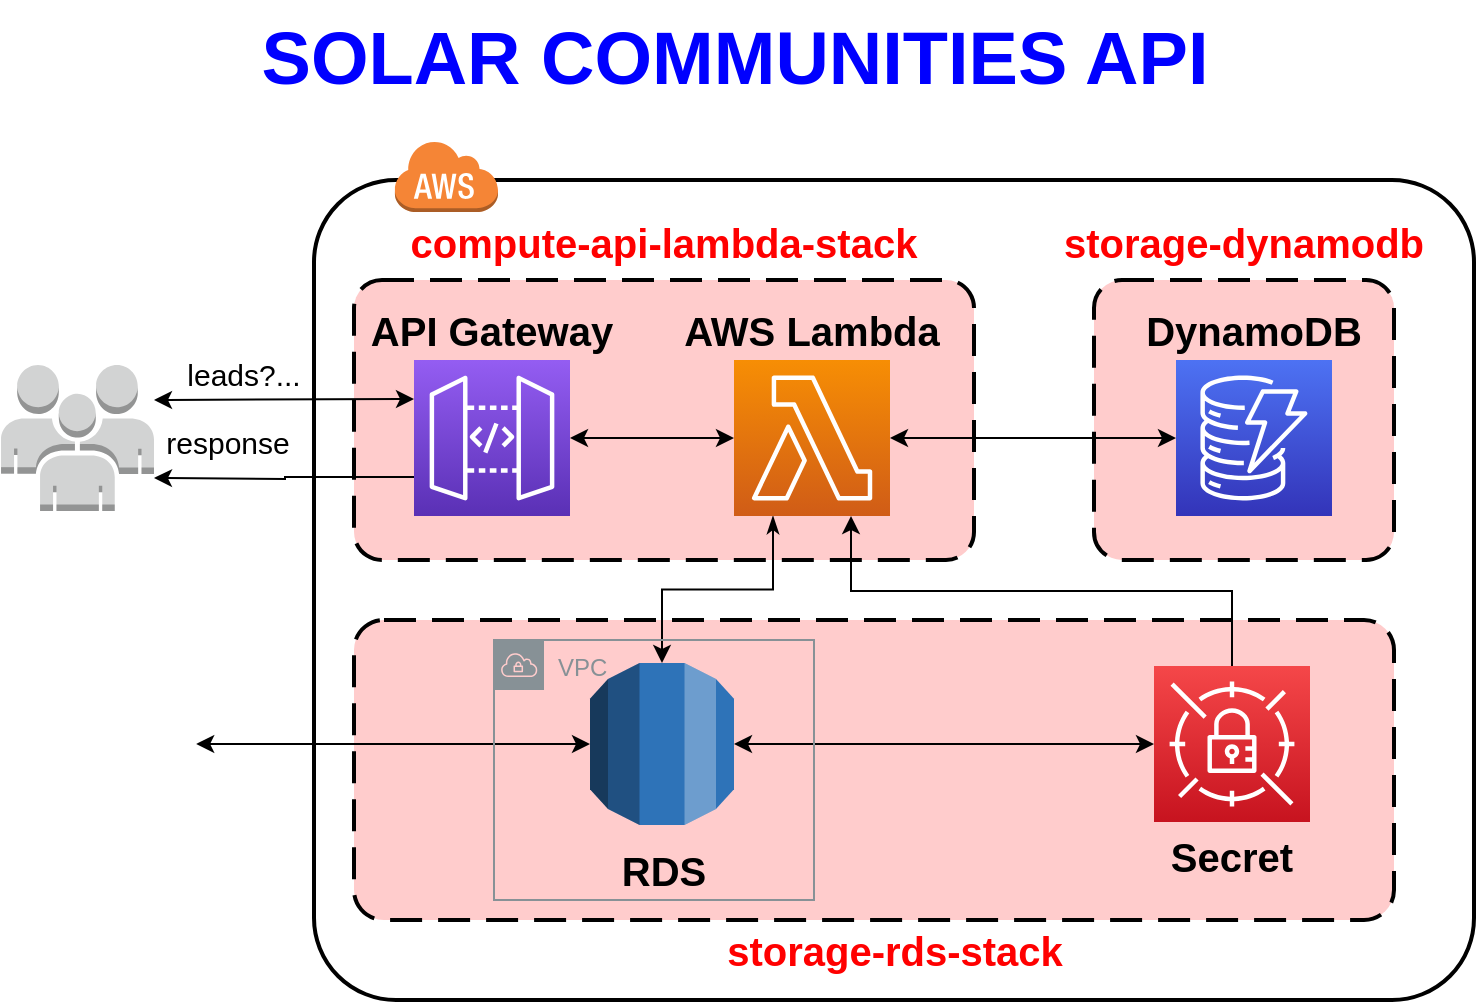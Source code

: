 <mxfile version="20.3.0" type="device"><diagram id="H-b6z1kPTGAqEft5Mhqe" name="Page-1"><mxGraphModel dx="1387" dy="749" grid="1" gridSize="10" guides="1" tooltips="1" connect="1" arrows="1" fold="1" page="1" pageScale="1" pageWidth="850" pageHeight="1100" math="0" shadow="0"><root><mxCell id="0"/><mxCell id="1" parent="0"/><mxCell id="eU7E1rESusIbkJLUtY2G-7" value="" style="rounded=1;arcSize=10;dashed=0;fillColor=none;gradientColor=none;strokeWidth=2;fontSize=20;" parent="1" vertex="1"><mxGeometry x="180" y="130" width="580" height="410" as="geometry"/></mxCell><mxCell id="wqZvjCk0dB0xXpR4bHtf-1" value="" style="rounded=1;arcSize=10;dashed=1;strokeColor=#000000;fillColor=#FFCCCC;dashPattern=8 4;strokeWidth=2;fontSize=20;" vertex="1" parent="1"><mxGeometry x="200" y="350" width="520" height="150" as="geometry"/></mxCell><mxCell id="cOcG9bvPg-t7SqtTGiYW-3" value="" style="rounded=1;arcSize=10;dashed=1;strokeColor=#000000;fillColor=#FFCCCC;dashPattern=8 4;strokeWidth=2;fontSize=20;" parent="1" vertex="1"><mxGeometry x="570" y="180" width="150" height="140" as="geometry"/></mxCell><mxCell id="eU7E1rESusIbkJLUtY2G-9" value="" style="rounded=1;arcSize=10;dashed=1;strokeColor=#000000;fillColor=#FFCCCC;dashPattern=8 4;strokeWidth=2;fontSize=20;" parent="1" vertex="1"><mxGeometry x="200" y="180" width="310" height="140" as="geometry"/></mxCell><mxCell id="eU7E1rESusIbkJLUtY2G-13" style="edgeStyle=orthogonalEdgeStyle;rounded=0;orthogonalLoop=1;jettySize=auto;html=1;exitX=1;exitY=0.5;exitDx=0;exitDy=0;exitPerimeter=0;entryX=0;entryY=0.5;entryDx=0;entryDy=0;entryPerimeter=0;fontSize=20;fontColor=#FF0000;startArrow=classic;startFill=1;" parent="1" source="eU7E1rESusIbkJLUtY2G-1" target="eU7E1rESusIbkJLUtY2G-2" edge="1"><mxGeometry relative="1" as="geometry"/></mxCell><mxCell id="eU7E1rESusIbkJLUtY2G-17" style="edgeStyle=orthogonalEdgeStyle;rounded=0;orthogonalLoop=1;jettySize=auto;html=1;exitX=0;exitY=0.75;exitDx=0;exitDy=0;exitPerimeter=0;fontSize=20;fontColor=#FF0000;startArrow=none;startFill=0;endArrow=classic;endFill=1;" parent="1" source="eU7E1rESusIbkJLUtY2G-1" edge="1"><mxGeometry relative="1" as="geometry"><mxPoint x="100" y="279" as="targetPoint"/></mxGeometry></mxCell><mxCell id="eU7E1rESusIbkJLUtY2G-1" value="" style="sketch=0;points=[[0,0,0],[0.25,0,0],[0.5,0,0],[0.75,0,0],[1,0,0],[0,1,0],[0.25,1,0],[0.5,1,0],[0.75,1,0],[1,1,0],[0,0.25,0],[0,0.5,0],[0,0.75,0],[1,0.25,0],[1,0.5,0],[1,0.75,0]];outlineConnect=0;fontColor=#232F3E;gradientColor=#945DF2;gradientDirection=north;fillColor=#5A30B5;strokeColor=#ffffff;dashed=0;verticalLabelPosition=bottom;verticalAlign=top;align=center;html=1;fontSize=12;fontStyle=0;aspect=fixed;shape=mxgraph.aws4.resourceIcon;resIcon=mxgraph.aws4.api_gateway;" parent="1" vertex="1"><mxGeometry x="230" y="220" width="78" height="78" as="geometry"/></mxCell><mxCell id="eU7E1rESusIbkJLUtY2G-14" style="edgeStyle=orthogonalEdgeStyle;rounded=0;orthogonalLoop=1;jettySize=auto;html=1;entryX=0;entryY=0.5;entryDx=0;entryDy=0;entryPerimeter=0;fontSize=20;fontColor=#FF0000;startArrow=classic;startFill=1;" parent="1" source="eU7E1rESusIbkJLUtY2G-2" target="eU7E1rESusIbkJLUtY2G-3" edge="1"><mxGeometry relative="1" as="geometry"/></mxCell><mxCell id="wqZvjCk0dB0xXpR4bHtf-19" style="edgeStyle=orthogonalEdgeStyle;rounded=0;orthogonalLoop=1;jettySize=auto;html=1;exitX=0.25;exitY=1;exitDx=0;exitDy=0;exitPerimeter=0;entryX=0.5;entryY=0;entryDx=0;entryDy=0;entryPerimeter=0;startArrow=classicThin;startFill=1;endArrow=classic;endFill=1;" edge="1" parent="1" source="eU7E1rESusIbkJLUtY2G-2" target="wqZvjCk0dB0xXpR4bHtf-3"><mxGeometry relative="1" as="geometry"/></mxCell><mxCell id="wqZvjCk0dB0xXpR4bHtf-20" style="edgeStyle=orthogonalEdgeStyle;rounded=0;orthogonalLoop=1;jettySize=auto;html=1;exitX=0.75;exitY=1;exitDx=0;exitDy=0;exitPerimeter=0;entryX=0.5;entryY=0;entryDx=0;entryDy=0;entryPerimeter=0;startArrow=classic;startFill=1;endArrow=none;endFill=0;" edge="1" parent="1" source="eU7E1rESusIbkJLUtY2G-2" target="wqZvjCk0dB0xXpR4bHtf-5"><mxGeometry relative="1" as="geometry"/></mxCell><mxCell id="eU7E1rESusIbkJLUtY2G-2" value="" style="sketch=0;points=[[0,0,0],[0.25,0,0],[0.5,0,0],[0.75,0,0],[1,0,0],[0,1,0],[0.25,1,0],[0.5,1,0],[0.75,1,0],[1,1,0],[0,0.25,0],[0,0.5,0],[0,0.75,0],[1,0.25,0],[1,0.5,0],[1,0.75,0]];outlineConnect=0;fontColor=#232F3E;gradientColor=#F78E04;gradientDirection=north;fillColor=#D05C17;strokeColor=#ffffff;dashed=0;verticalLabelPosition=bottom;verticalAlign=top;align=center;html=1;fontSize=12;fontStyle=0;aspect=fixed;shape=mxgraph.aws4.resourceIcon;resIcon=mxgraph.aws4.lambda;" parent="1" vertex="1"><mxGeometry x="390" y="220" width="78" height="78" as="geometry"/></mxCell><mxCell id="eU7E1rESusIbkJLUtY2G-3" value="" style="sketch=0;points=[[0,0,0],[0.25,0,0],[0.5,0,0],[0.75,0,0],[1,0,0],[0,1,0],[0.25,1,0],[0.5,1,0],[0.75,1,0],[1,1,0],[0,0.25,0],[0,0.5,0],[0,0.75,0],[1,0.25,0],[1,0.5,0],[1,0.75,0]];outlineConnect=0;fontColor=#232F3E;gradientColor=#4D72F3;gradientDirection=north;fillColor=#3334B9;strokeColor=#ffffff;dashed=0;verticalLabelPosition=bottom;verticalAlign=top;align=center;html=1;fontSize=12;fontStyle=0;aspect=fixed;shape=mxgraph.aws4.resourceIcon;resIcon=mxgraph.aws4.dynamodb;" parent="1" vertex="1"><mxGeometry x="611" y="220" width="78" height="78" as="geometry"/></mxCell><mxCell id="eU7E1rESusIbkJLUtY2G-4" value="API Gateway" style="text;html=1;strokeColor=none;fillColor=none;align=center;verticalAlign=middle;whiteSpace=wrap;rounded=0;fontSize=20;fontStyle=1" parent="1" vertex="1"><mxGeometry x="199" y="190" width="140" height="30" as="geometry"/></mxCell><mxCell id="eU7E1rESusIbkJLUtY2G-5" value="AWS Lambda" style="text;html=1;strokeColor=none;fillColor=none;align=center;verticalAlign=middle;whiteSpace=wrap;rounded=0;fontSize=20;fontStyle=1" parent="1" vertex="1"><mxGeometry x="359" y="190" width="140" height="30" as="geometry"/></mxCell><mxCell id="eU7E1rESusIbkJLUtY2G-6" value="DynamoDB" style="text;html=1;strokeColor=none;fillColor=none;align=center;verticalAlign=middle;whiteSpace=wrap;rounded=0;fontSize=20;fontStyle=1" parent="1" vertex="1"><mxGeometry x="580" y="190" width="140" height="30" as="geometry"/></mxCell><mxCell id="eU7E1rESusIbkJLUtY2G-8" value="" style="dashed=0;html=1;shape=mxgraph.aws3.cloud;fillColor=#F58536;gradientColor=none;dashed=0;fontSize=20;" parent="1" vertex="1"><mxGeometry x="220" y="110" width="52" height="36" as="geometry"/></mxCell><mxCell id="eU7E1rESusIbkJLUtY2G-10" value="compute-api-lambda-stack" style="text;html=1;strokeColor=none;fillColor=none;align=center;verticalAlign=middle;whiteSpace=wrap;rounded=0;fontSize=20;fontStyle=1;fontColor=#FF0000;" parent="1" vertex="1"><mxGeometry x="207" y="146" width="296" height="30" as="geometry"/></mxCell><mxCell id="eU7E1rESusIbkJLUtY2G-12" value="" style="endArrow=classic;html=1;rounded=0;fontSize=20;fontColor=#FF0000;entryX=0;entryY=0.25;entryDx=0;entryDy=0;entryPerimeter=0;startArrow=classic;startFill=1;" parent="1" target="eU7E1rESusIbkJLUtY2G-1" edge="1"><mxGeometry width="50" height="50" relative="1" as="geometry"><mxPoint x="100" y="240" as="sourcePoint"/><mxPoint x="100" y="220" as="targetPoint"/></mxGeometry></mxCell><mxCell id="eU7E1rESusIbkJLUtY2G-19" value="" style="outlineConnect=0;dashed=0;verticalLabelPosition=bottom;verticalAlign=top;align=center;html=1;shape=mxgraph.aws3.users;fillColor=#D2D3D3;gradientColor=none;fontSize=20;fontColor=#FF0000;strokeColor=#000000;" parent="1" vertex="1"><mxGeometry x="23.52" y="222.5" width="76.48" height="73" as="geometry"/></mxCell><mxCell id="eU7E1rESusIbkJLUtY2G-20" value="&lt;font style=&quot;font-size: 15px;&quot; color=&quot;#000000&quot;&gt;leads?...&lt;/font&gt;" style="text;html=1;strokeColor=none;fillColor=none;align=center;verticalAlign=middle;whiteSpace=wrap;rounded=0;fontSize=20;fontColor=#FF0000;" parent="1" vertex="1"><mxGeometry x="100.0" y="210" width="90" height="30" as="geometry"/></mxCell><mxCell id="eU7E1rESusIbkJLUtY2G-21" value="&lt;font style=&quot;font-size: 15px;&quot; color=&quot;#000000&quot;&gt;response&lt;/font&gt;" style="text;html=1;strokeColor=none;fillColor=none;align=center;verticalAlign=middle;whiteSpace=wrap;rounded=0;fontSize=20;fontColor=#FF0000;" parent="1" vertex="1"><mxGeometry x="90" y="244" width="93.52" height="30" as="geometry"/></mxCell><mxCell id="cOcG9bvPg-t7SqtTGiYW-2" value="storage-dynamodb" style="text;html=1;strokeColor=none;fillColor=none;align=center;verticalAlign=middle;whiteSpace=wrap;rounded=0;fontSize=20;fontStyle=1;fontColor=#FF0000;" parent="1" vertex="1"><mxGeometry x="545" y="146" width="200" height="30" as="geometry"/></mxCell><mxCell id="5XmSXjzHhQwEVhZ22mk5-2" value="&lt;b&gt;SOLAR COMMUNITIES API&lt;/b&gt;" style="text;html=1;align=center;verticalAlign=middle;resizable=0;points=[];autosize=1;strokeColor=none;fillColor=none;fontSize=37;fontColor=#0000FF;" parent="1" vertex="1"><mxGeometry x="140" y="40" width="500" height="60" as="geometry"/></mxCell><mxCell id="wqZvjCk0dB0xXpR4bHtf-2" value="Secret" style="text;html=1;strokeColor=none;fillColor=none;align=center;verticalAlign=middle;whiteSpace=wrap;rounded=0;fontSize=20;fontStyle=1" vertex="1" parent="1"><mxGeometry x="604" y="452.5" width="70" height="30" as="geometry"/></mxCell><mxCell id="wqZvjCk0dB0xXpR4bHtf-3" value="" style="outlineConnect=0;dashed=0;verticalLabelPosition=bottom;verticalAlign=top;align=center;html=1;shape=mxgraph.aws3.rds;fillColor=#2E73B8;gradientColor=none;" vertex="1" parent="1"><mxGeometry x="318" y="371.5" width="72" height="81" as="geometry"/></mxCell><mxCell id="wqZvjCk0dB0xXpR4bHtf-21" style="edgeStyle=orthogonalEdgeStyle;rounded=0;orthogonalLoop=1;jettySize=auto;html=1;exitX=0;exitY=0.5;exitDx=0;exitDy=0;exitPerimeter=0;startArrow=classic;startFill=1;endArrow=classic;endFill=1;" edge="1" parent="1" source="wqZvjCk0dB0xXpR4bHtf-5" target="wqZvjCk0dB0xXpR4bHtf-3"><mxGeometry relative="1" as="geometry"/></mxCell><mxCell id="wqZvjCk0dB0xXpR4bHtf-5" value="" style="sketch=0;points=[[0,0,0],[0.25,0,0],[0.5,0,0],[0.75,0,0],[1,0,0],[0,1,0],[0.25,1,0],[0.5,1,0],[0.75,1,0],[1,1,0],[0,0.25,0],[0,0.5,0],[0,0.75,0],[1,0.25,0],[1,0.5,0],[1,0.75,0]];outlineConnect=0;fontColor=#232F3E;gradientColor=#F54749;gradientDirection=north;fillColor=#C7131F;strokeColor=#ffffff;dashed=0;verticalLabelPosition=bottom;verticalAlign=top;align=center;html=1;fontSize=12;fontStyle=0;aspect=fixed;shape=mxgraph.aws4.resourceIcon;resIcon=mxgraph.aws4.secrets_manager;" vertex="1" parent="1"><mxGeometry x="600" y="373" width="78" height="78" as="geometry"/></mxCell><mxCell id="wqZvjCk0dB0xXpR4bHtf-7" value="RDS" style="text;html=1;strokeColor=none;fillColor=none;align=center;verticalAlign=middle;whiteSpace=wrap;rounded=0;fontSize=20;fontStyle=1" vertex="1" parent="1"><mxGeometry x="320" y="460" width="70" height="30" as="geometry"/></mxCell><mxCell id="wqZvjCk0dB0xXpR4bHtf-8" value="storage-rds-stack" style="text;html=1;strokeColor=none;fillColor=none;align=center;verticalAlign=middle;whiteSpace=wrap;rounded=0;fontSize=20;fontStyle=1;fontColor=#FF0000;" vertex="1" parent="1"><mxGeometry x="377.5" y="500" width="185" height="30" as="geometry"/></mxCell><mxCell id="wqZvjCk0dB0xXpR4bHtf-22" style="edgeStyle=orthogonalEdgeStyle;rounded=0;orthogonalLoop=1;jettySize=auto;html=1;entryX=0;entryY=0.5;entryDx=0;entryDy=0;entryPerimeter=0;startArrow=classic;startFill=1;endArrow=classic;endFill=1;" edge="1" parent="1" source="wqZvjCk0dB0xXpR4bHtf-17" target="wqZvjCk0dB0xXpR4bHtf-3"><mxGeometry relative="1" as="geometry"/></mxCell><mxCell id="wqZvjCk0dB0xXpR4bHtf-17" value="" style="shape=image;verticalLabelPosition=bottom;labelBackgroundColor=default;verticalAlign=top;aspect=fixed;imageAspect=0;image=https://hotsechu.files.wordpress.com/2021/03/mysqlworkbench_2.png;" vertex="1" parent="1"><mxGeometry x="30.0" y="367" width="91.09" height="90" as="geometry"/></mxCell><mxCell id="wqZvjCk0dB0xXpR4bHtf-23" value="VPC" style="sketch=0;outlineConnect=0;gradientColor=none;html=1;whiteSpace=wrap;fontSize=12;fontStyle=0;shape=mxgraph.aws4.group;grIcon=mxgraph.aws4.group_vpc;strokeColor=#879196;fillColor=none;verticalAlign=top;align=left;spacingLeft=30;fontColor=#879196;dashed=0;" vertex="1" parent="1"><mxGeometry x="270" y="360" width="160" height="130" as="geometry"/></mxCell></root></mxGraphModel></diagram></mxfile>